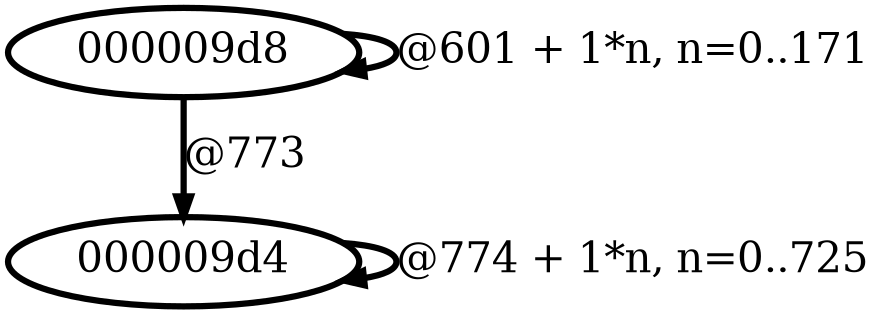 digraph G {
        node [style=rounded, penwidth=3, fontsize=20, shape=oval];
        "000009d8" -> "000009d8" [label="@601 + 1*n, n=0..171", color=black,arrowsize=1,style=bold,penwidth=3,fontsize=20];
"000009d8" -> "000009d4" [label="@773", color=black,arrowsize=1,style=bold,penwidth=3,fontsize=20];
"000009d4" -> "000009d4" [label="@774 + 1*n, n=0..725", color=black,arrowsize=1,style=bold,penwidth=3,fontsize=20];
}
